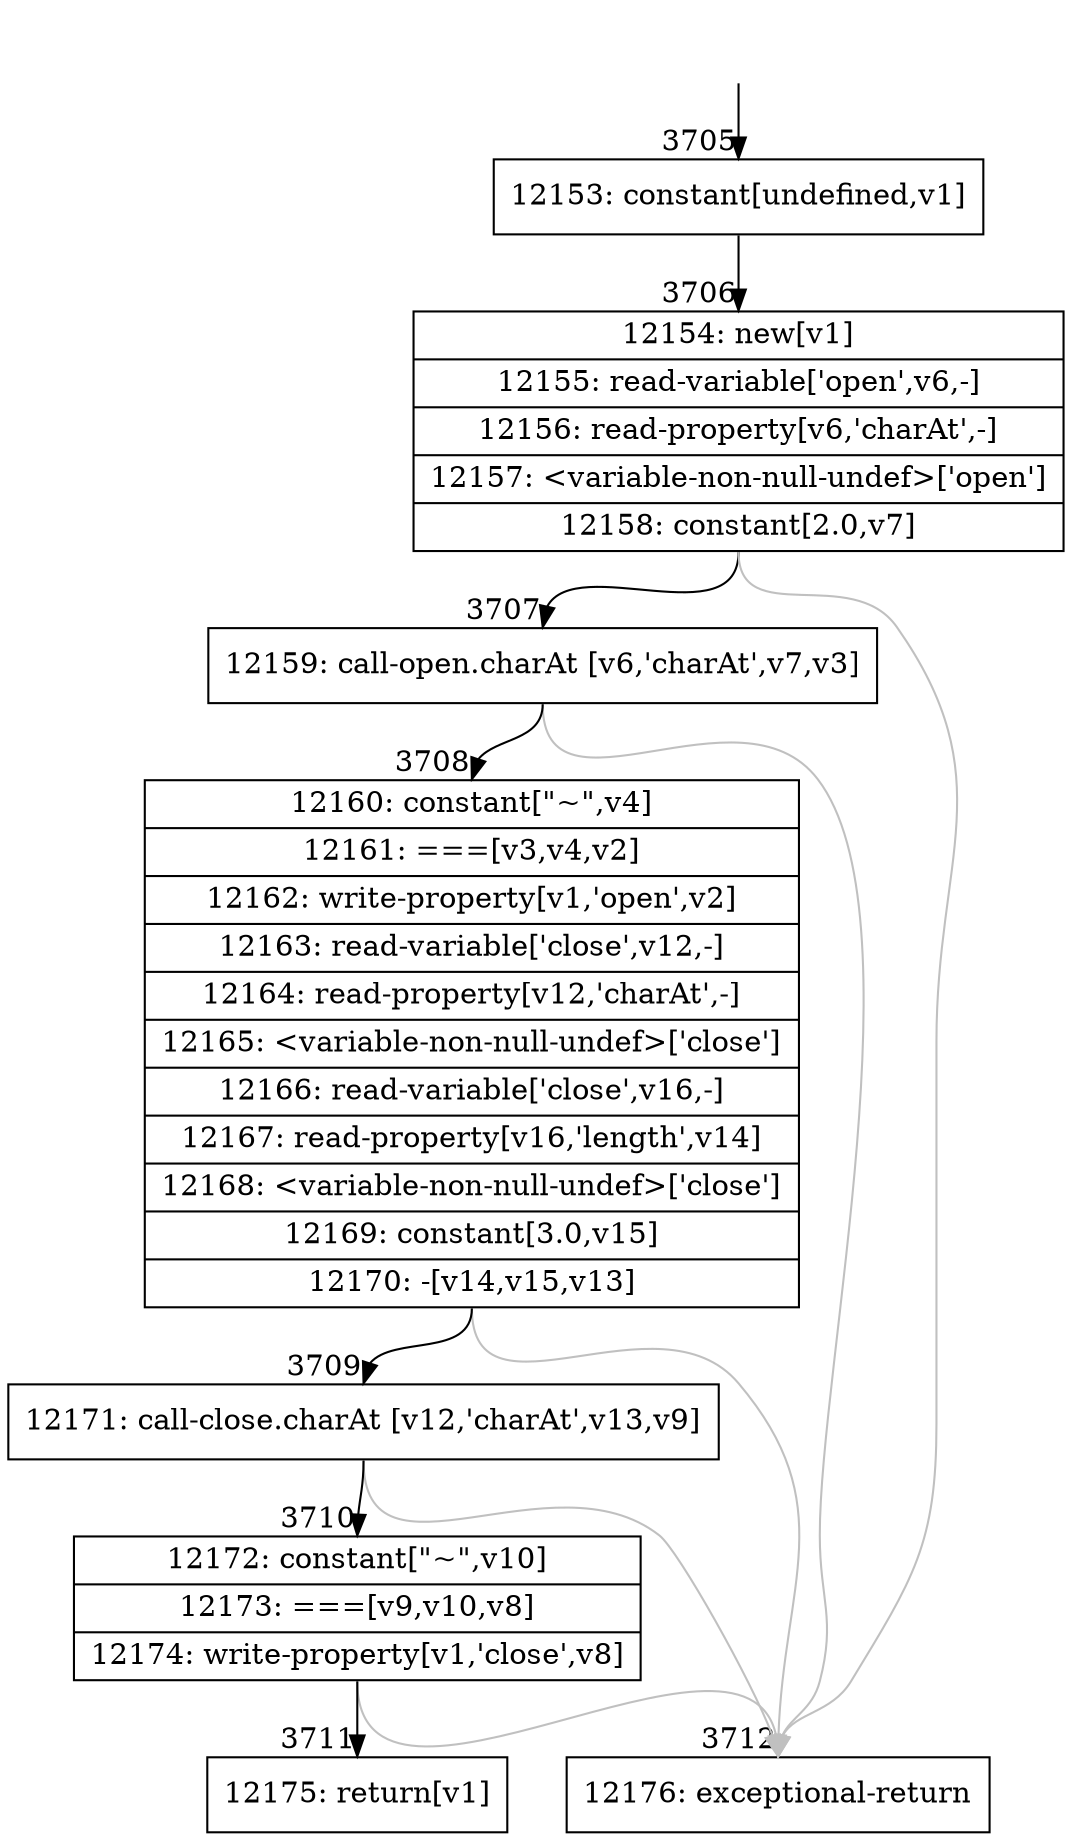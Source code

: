 digraph {
rankdir="TD"
BB_entry138[shape=none,label=""];
BB_entry138 -> BB3705 [tailport=s, headport=n, headlabel="    3705"]
BB3705 [shape=record label="{12153: constant[undefined,v1]}" ] 
BB3705 -> BB3706 [tailport=s, headport=n, headlabel="      3706"]
BB3706 [shape=record label="{12154: new[v1]|12155: read-variable['open',v6,-]|12156: read-property[v6,'charAt',-]|12157: \<variable-non-null-undef\>['open']|12158: constant[2.0,v7]}" ] 
BB3706 -> BB3707 [tailport=s, headport=n, headlabel="      3707"]
BB3706 -> BB3712 [tailport=s, headport=n, color=gray, headlabel="      3712"]
BB3707 [shape=record label="{12159: call-open.charAt [v6,'charAt',v7,v3]}" ] 
BB3707 -> BB3708 [tailport=s, headport=n, headlabel="      3708"]
BB3707 -> BB3712 [tailport=s, headport=n, color=gray]
BB3708 [shape=record label="{12160: constant[\"~\",v4]|12161: ===[v3,v4,v2]|12162: write-property[v1,'open',v2]|12163: read-variable['close',v12,-]|12164: read-property[v12,'charAt',-]|12165: \<variable-non-null-undef\>['close']|12166: read-variable['close',v16,-]|12167: read-property[v16,'length',v14]|12168: \<variable-non-null-undef\>['close']|12169: constant[3.0,v15]|12170: -[v14,v15,v13]}" ] 
BB3708 -> BB3709 [tailport=s, headport=n, headlabel="      3709"]
BB3708 -> BB3712 [tailport=s, headport=n, color=gray]
BB3709 [shape=record label="{12171: call-close.charAt [v12,'charAt',v13,v9]}" ] 
BB3709 -> BB3710 [tailport=s, headport=n, headlabel="      3710"]
BB3709 -> BB3712 [tailport=s, headport=n, color=gray]
BB3710 [shape=record label="{12172: constant[\"~\",v10]|12173: ===[v9,v10,v8]|12174: write-property[v1,'close',v8]}" ] 
BB3710 -> BB3711 [tailport=s, headport=n, headlabel="      3711"]
BB3710 -> BB3712 [tailport=s, headport=n, color=gray]
BB3711 [shape=record label="{12175: return[v1]}" ] 
BB3712 [shape=record label="{12176: exceptional-return}" ] 
//#$~ 1805
}
